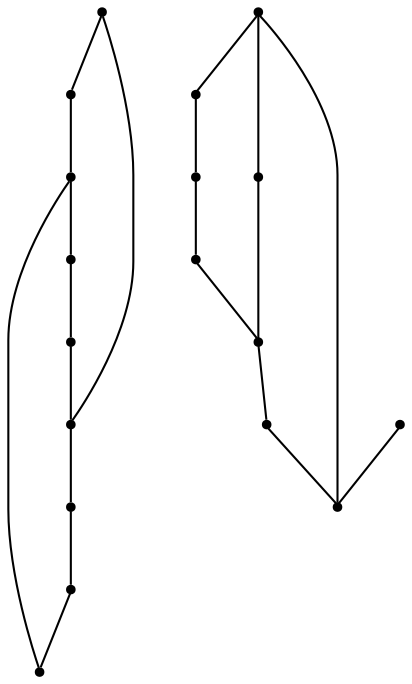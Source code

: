 graph {
  node [shape=point,comment="{\"directed\":false,\"doi\":\"10.1007/978-3-319-03841-4_36\",\"figure\":\"2 (1)\"}"]

  v0 [pos="982.1195286415414,839.8358186219579"]
  v1 [pos="1123.8466497357642,697.2885687413011"]
  v2 [pos="984.8297904974924,649.9754971417158"]
  v3 [pos="1125.6063666805012,760.6363877132717"]
  v4 [pos="1122.084960442149,829.2633081788435"]
  v5 [pos="1039.3399145786648,751.8379700088602"]
  v6 [pos="1039.3941223607499,849.8655041877826"]
  v7 [pos="984.8297904974925,899.306984723137"]
  v8 [pos="980.7685332837954,727.7497782642118"]
  v9 [pos="658.4413783875023,653.8437563050387"]
  v10 [pos="752.2746515262008,777.3673040959732"]
  v11 [pos="749.990687430716,818.5404740656172"]
  v12 [pos="749.9896535381586,738.4815465887964"]
  v13 [pos="658.4413783875023,903.1773264161541"]
  v14 [pos="715.6565948618388,777.3673040959732"]
  v15 [pos="592.6804514029777,788.1178310849751"]
  v16 [pos="658.4413783875023,731.6180374275348"]
  v17 [pos="658.4413783875023,841.4151073998362"]

  v13 -- v17 [id="-14",pos="658.4413783875023,903.1773264161541 658.4413783875023,841.4151073998362 658.4413783875023,841.4151073998362 658.4413783875023,841.4151073998362"]
  v17 -- v16 [id="-15",pos="658.4413783875023,841.4151073998362 658.4413783875023,731.6180374275348 658.4413783875023,731.6180374275348 658.4413783875023,731.6180374275348"]
  v16 -- v9 [id="-16",pos="658.4413783875023,731.6180374275348 658.4413783875023,653.8437563050387 658.4413783875023,653.8437563050387 658.4413783875023,653.8437563050387"]
  v9 -- v12 [id="-17",pos="658.4413783875023,653.8437563050387 749.9896535381586,738.4815465887964 749.9896535381586,738.4815465887964 749.9896535381586,738.4815465887964"]
  v9 -- v14 [id="-18",pos="658.4413783875023,653.8437563050387 715.6565948618388,777.3673040959732 715.6565948618388,777.3673040959732 715.6565948618388,777.3673040959732"]
  v14 -- v13 [id="-25",pos="715.6565948618388,777.3673040959732 658.4413783875023,903.1773264161541 658.4413783875023,903.1773264161541 658.4413783875023,903.1773264161541"]
  v11 -- v13 [id="-26",pos="749.990687430716,818.5404740656172 658.4413783875023,903.1773264161541 658.4413783875023,903.1773264161541 658.4413783875023,903.1773264161541"]
  v12 -- v10 [id="-27",pos="749.9896535381586,738.4815465887964 752.2746515262008,777.3673040959732 752.2746515262008,777.3673040959732 752.2746515262008,777.3673040959732"]
  v10 -- v11 [id="-28",pos="752.2746515262008,777.3673040959732 749.990687430716,818.5404740656172 749.990687430716,818.5404740656172 749.990687430716,818.5404740656172"]
  v7 -- v0 [id="-31",pos="984.8297904974925,899.306984723137 982.1195286415414,839.8358186219579 982.1195286415414,839.8358186219579 982.1195286415414,839.8358186219579"]
  v0 -- v8 [id="-32",pos="982.1195286415414,839.8358186219579 980.7685332837954,727.7497782642118 980.7685332837954,727.7497782642118 980.7685332837954,727.7497782642118"]
  v8 -- v2 [id="-33",pos="980.7685332837954,727.7497782642118 984.8297904974924,649.9754971417158 984.8297904974924,649.9754971417158 984.8297904974924,649.9754971417158"]
  v2 -- v5 [id="-34",pos="984.8297904974924,649.9754971417158 1039.3399145786648,751.8379700088602 1039.3399145786648,751.8379700088602 1039.3399145786648,751.8379700088602"]
  v7 -- v4 [id="-38",pos="984.8297904974925,899.306984723137 1122.084960442149,829.2633081788435 1122.084960442149,829.2633081788435 1122.084960442149,829.2633081788435"]
  v6 -- v7 [id="-41",pos="1039.3941223607499,849.8655041877826 984.8297904974925,899.306984723137 984.8297904974925,899.306984723137 984.8297904974925,899.306984723137"]
  v5 -- v6 [id="-42",pos="1039.3399145786648,751.8379700088602 1039.3941223607499,849.8655041877826 1039.3941223607499,849.8655041877826 1039.3941223607499,849.8655041877826"]
  v4 -- v3 [id="-43",pos="1122.084960442149,829.2633081788435 1125.6063666805012,760.6363877132717 1125.6063666805012,760.6363877132717 1125.6063666805012,760.6363877132717"]
  v3 -- v1 [id="-44",pos="1125.6063666805012,760.6363877132717 1123.8466497357642,697.2885687413011 1123.8466497357642,697.2885687413011 1123.8466497357642,697.2885687413011"]
  v1 -- v2 [id="-45",pos="1123.8466497357642,697.2885687413011 984.8297904974924,649.9754971417158 984.8297904974924,649.9754971417158 984.8297904974924,649.9754971417158"]
  v15 -- v16 [id="-12",pos="592.6804514029777,788.1178310849751 658.4413783875023,731.6180374275348 658.4413783875023,731.6180374275348 658.4413783875023,731.6180374275348"]
}